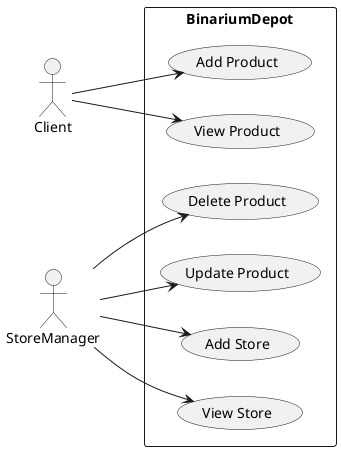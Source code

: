 @startuml BinariumDepotUseCaseDiagram
left to right direction
skinparam packageStyle rectangle

actor Client
actor StoreManager

rectangle BinariumDepot {
    usecase (Add Product) as UC1
    usecase (View Product) as UC2
    usecase (Delete Product) as UC3
    usecase (Update Product) as UC4
    usecase (Add Store) as UC5
    usecase (View Store) as UC6

    Client --> UC1
    Client --> UC2
    StoreManager --> UC3
    StoreManager --> UC4
    StoreManager --> UC5
    StoreManager --> UC6
}

@enduml
